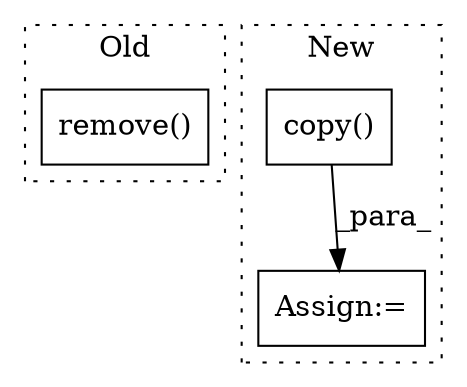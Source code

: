 digraph G {
subgraph cluster0 {
1 [label="remove()" a="75" s="11987,12010" l="12,1" shape="box"];
label = "Old";
style="dotted";
}
subgraph cluster1 {
2 [label="copy()" a="75" s="12244" l="11" shape="box"];
3 [label="Assign:=" a="68" s="12241" l="3" shape="box"];
label = "New";
style="dotted";
}
2 -> 3 [label="_para_"];
}